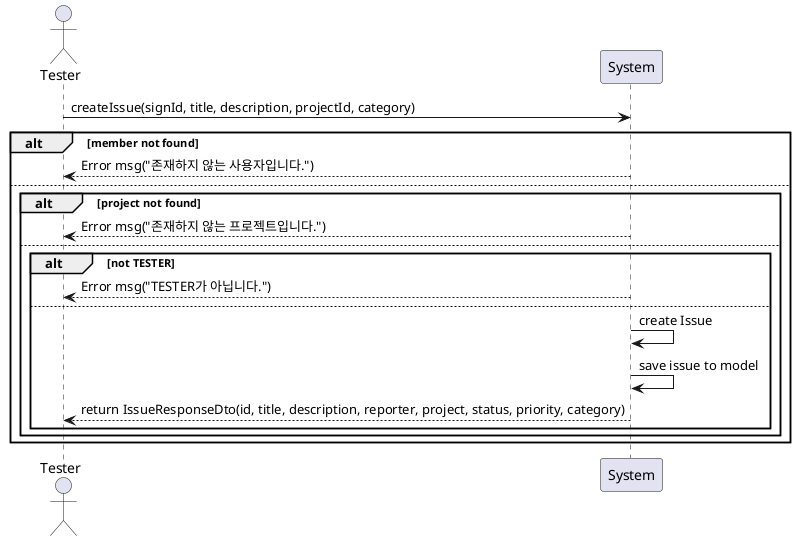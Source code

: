 @startuml
actor Tester
participant System

Tester -> System: createIssue(signId, title, description, projectId, category)
alt member not found
    System --> Tester: Error msg("존재하지 않는 사용자입니다.")
else 
    alt project not found
        System --> Tester: Error msg("존재하지 않는 프로젝트입니다.")
    else
        alt not TESTER
            System --> Tester: Error msg("TESTER가 아닙니다.")
        else
            System -> System: create Issue
            System -> System: save issue to model
            System --> Tester: return IssueResponseDto(id, title, description, reporter, project, status, priority, category)
        end
    end
end
@enduml
